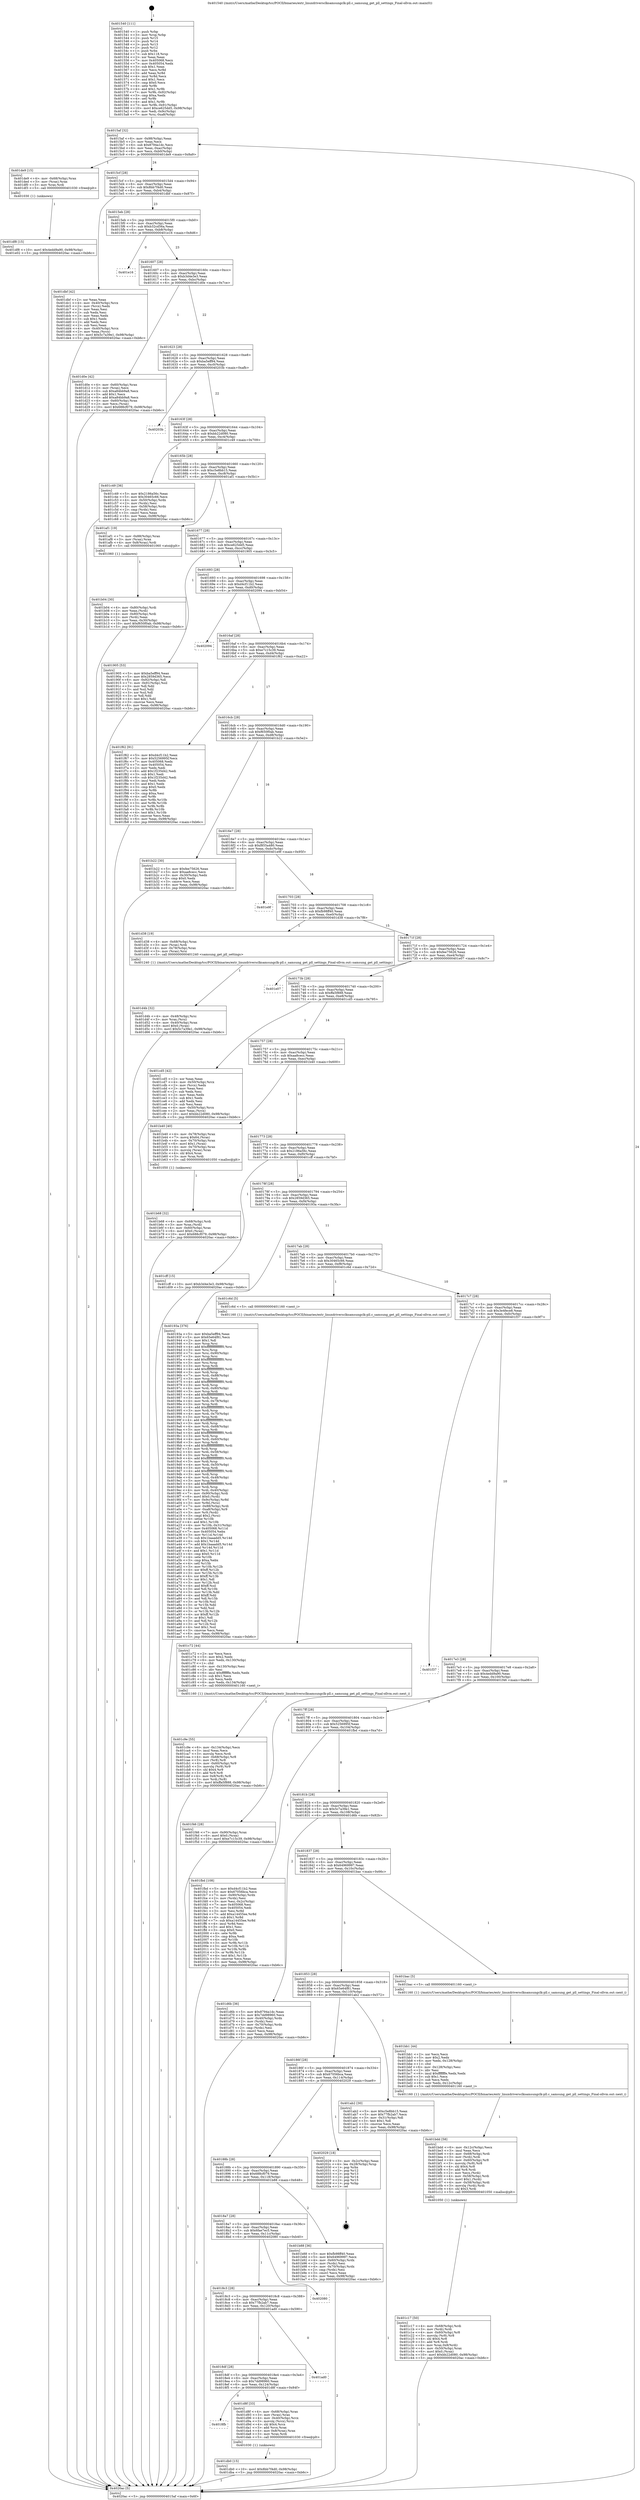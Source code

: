 digraph "0x401540" {
  label = "0x401540 (/mnt/c/Users/mathe/Desktop/tcc/POCII/binaries/extr_linuxdriversclksamsungclk-pll.c_samsung_get_pll_settings_Final-ollvm.out::main(0))"
  labelloc = "t"
  node[shape=record]

  Entry [label="",width=0.3,height=0.3,shape=circle,fillcolor=black,style=filled]
  "0x4015af" [label="{
     0x4015af [32]\l
     | [instrs]\l
     &nbsp;&nbsp;0x4015af \<+6\>: mov -0x98(%rbp),%eax\l
     &nbsp;&nbsp;0x4015b5 \<+2\>: mov %eax,%ecx\l
     &nbsp;&nbsp;0x4015b7 \<+6\>: sub $0x8794a1dc,%ecx\l
     &nbsp;&nbsp;0x4015bd \<+6\>: mov %eax,-0xac(%rbp)\l
     &nbsp;&nbsp;0x4015c3 \<+6\>: mov %ecx,-0xb0(%rbp)\l
     &nbsp;&nbsp;0x4015c9 \<+6\>: je 0000000000401de9 \<main+0x8a9\>\l
  }"]
  "0x401de9" [label="{
     0x401de9 [15]\l
     | [instrs]\l
     &nbsp;&nbsp;0x401de9 \<+4\>: mov -0x68(%rbp),%rax\l
     &nbsp;&nbsp;0x401ded \<+3\>: mov (%rax),%rax\l
     &nbsp;&nbsp;0x401df0 \<+3\>: mov %rax,%rdi\l
     &nbsp;&nbsp;0x401df3 \<+5\>: call 0000000000401030 \<free@plt\>\l
     | [calls]\l
     &nbsp;&nbsp;0x401030 \{1\} (unknown)\l
  }"]
  "0x4015cf" [label="{
     0x4015cf [28]\l
     | [instrs]\l
     &nbsp;&nbsp;0x4015cf \<+5\>: jmp 00000000004015d4 \<main+0x94\>\l
     &nbsp;&nbsp;0x4015d4 \<+6\>: mov -0xac(%rbp),%eax\l
     &nbsp;&nbsp;0x4015da \<+5\>: sub $0x8bb7f4d0,%eax\l
     &nbsp;&nbsp;0x4015df \<+6\>: mov %eax,-0xb4(%rbp)\l
     &nbsp;&nbsp;0x4015e5 \<+6\>: je 0000000000401dbf \<main+0x87f\>\l
  }"]
  Exit [label="",width=0.3,height=0.3,shape=circle,fillcolor=black,style=filled,peripheries=2]
  "0x401dbf" [label="{
     0x401dbf [42]\l
     | [instrs]\l
     &nbsp;&nbsp;0x401dbf \<+2\>: xor %eax,%eax\l
     &nbsp;&nbsp;0x401dc1 \<+4\>: mov -0x40(%rbp),%rcx\l
     &nbsp;&nbsp;0x401dc5 \<+2\>: mov (%rcx),%edx\l
     &nbsp;&nbsp;0x401dc7 \<+2\>: mov %eax,%esi\l
     &nbsp;&nbsp;0x401dc9 \<+2\>: sub %edx,%esi\l
     &nbsp;&nbsp;0x401dcb \<+2\>: mov %eax,%edx\l
     &nbsp;&nbsp;0x401dcd \<+3\>: sub $0x1,%edx\l
     &nbsp;&nbsp;0x401dd0 \<+2\>: add %edx,%esi\l
     &nbsp;&nbsp;0x401dd2 \<+2\>: sub %esi,%eax\l
     &nbsp;&nbsp;0x401dd4 \<+4\>: mov -0x40(%rbp),%rcx\l
     &nbsp;&nbsp;0x401dd8 \<+2\>: mov %eax,(%rcx)\l
     &nbsp;&nbsp;0x401dda \<+10\>: movl $0x5c7a39e1,-0x98(%rbp)\l
     &nbsp;&nbsp;0x401de4 \<+5\>: jmp 00000000004020ac \<main+0xb6c\>\l
  }"]
  "0x4015eb" [label="{
     0x4015eb [28]\l
     | [instrs]\l
     &nbsp;&nbsp;0x4015eb \<+5\>: jmp 00000000004015f0 \<main+0xb0\>\l
     &nbsp;&nbsp;0x4015f0 \<+6\>: mov -0xac(%rbp),%eax\l
     &nbsp;&nbsp;0x4015f6 \<+5\>: sub $0xb32cd56a,%eax\l
     &nbsp;&nbsp;0x4015fb \<+6\>: mov %eax,-0xb8(%rbp)\l
     &nbsp;&nbsp;0x401601 \<+6\>: je 0000000000401e16 \<main+0x8d6\>\l
  }"]
  "0x401df8" [label="{
     0x401df8 [15]\l
     | [instrs]\l
     &nbsp;&nbsp;0x401df8 \<+10\>: movl $0x4edd9a90,-0x98(%rbp)\l
     &nbsp;&nbsp;0x401e02 \<+5\>: jmp 00000000004020ac \<main+0xb6c\>\l
  }"]
  "0x401e16" [label="{
     0x401e16\l
  }", style=dashed]
  "0x401607" [label="{
     0x401607 [28]\l
     | [instrs]\l
     &nbsp;&nbsp;0x401607 \<+5\>: jmp 000000000040160c \<main+0xcc\>\l
     &nbsp;&nbsp;0x40160c \<+6\>: mov -0xac(%rbp),%eax\l
     &nbsp;&nbsp;0x401612 \<+5\>: sub $0xb3d4e3e3,%eax\l
     &nbsp;&nbsp;0x401617 \<+6\>: mov %eax,-0xbc(%rbp)\l
     &nbsp;&nbsp;0x40161d \<+6\>: je 0000000000401d0e \<main+0x7ce\>\l
  }"]
  "0x401db0" [label="{
     0x401db0 [15]\l
     | [instrs]\l
     &nbsp;&nbsp;0x401db0 \<+10\>: movl $0x8bb7f4d0,-0x98(%rbp)\l
     &nbsp;&nbsp;0x401dba \<+5\>: jmp 00000000004020ac \<main+0xb6c\>\l
  }"]
  "0x401d0e" [label="{
     0x401d0e [42]\l
     | [instrs]\l
     &nbsp;&nbsp;0x401d0e \<+4\>: mov -0x60(%rbp),%rax\l
     &nbsp;&nbsp;0x401d12 \<+2\>: mov (%rax),%ecx\l
     &nbsp;&nbsp;0x401d14 \<+6\>: sub $0xa84bb9a8,%ecx\l
     &nbsp;&nbsp;0x401d1a \<+3\>: add $0x1,%ecx\l
     &nbsp;&nbsp;0x401d1d \<+6\>: add $0xa84bb9a8,%ecx\l
     &nbsp;&nbsp;0x401d23 \<+4\>: mov -0x60(%rbp),%rax\l
     &nbsp;&nbsp;0x401d27 \<+2\>: mov %ecx,(%rax)\l
     &nbsp;&nbsp;0x401d29 \<+10\>: movl $0x688cf079,-0x98(%rbp)\l
     &nbsp;&nbsp;0x401d33 \<+5\>: jmp 00000000004020ac \<main+0xb6c\>\l
  }"]
  "0x401623" [label="{
     0x401623 [28]\l
     | [instrs]\l
     &nbsp;&nbsp;0x401623 \<+5\>: jmp 0000000000401628 \<main+0xe8\>\l
     &nbsp;&nbsp;0x401628 \<+6\>: mov -0xac(%rbp),%eax\l
     &nbsp;&nbsp;0x40162e \<+5\>: sub $0xba5eff94,%eax\l
     &nbsp;&nbsp;0x401633 \<+6\>: mov %eax,-0xc0(%rbp)\l
     &nbsp;&nbsp;0x401639 \<+6\>: je 000000000040203b \<main+0xafb\>\l
  }"]
  "0x4018fb" [label="{
     0x4018fb\l
  }", style=dashed]
  "0x40203b" [label="{
     0x40203b\l
  }", style=dashed]
  "0x40163f" [label="{
     0x40163f [28]\l
     | [instrs]\l
     &nbsp;&nbsp;0x40163f \<+5\>: jmp 0000000000401644 \<main+0x104\>\l
     &nbsp;&nbsp;0x401644 \<+6\>: mov -0xac(%rbp),%eax\l
     &nbsp;&nbsp;0x40164a \<+5\>: sub $0xbb22d080,%eax\l
     &nbsp;&nbsp;0x40164f \<+6\>: mov %eax,-0xc4(%rbp)\l
     &nbsp;&nbsp;0x401655 \<+6\>: je 0000000000401c49 \<main+0x709\>\l
  }"]
  "0x401d8f" [label="{
     0x401d8f [33]\l
     | [instrs]\l
     &nbsp;&nbsp;0x401d8f \<+4\>: mov -0x68(%rbp),%rax\l
     &nbsp;&nbsp;0x401d93 \<+3\>: mov (%rax),%rax\l
     &nbsp;&nbsp;0x401d96 \<+4\>: mov -0x40(%rbp),%rcx\l
     &nbsp;&nbsp;0x401d9a \<+3\>: movslq (%rcx),%rcx\l
     &nbsp;&nbsp;0x401d9d \<+4\>: shl $0x4,%rcx\l
     &nbsp;&nbsp;0x401da1 \<+3\>: add %rcx,%rax\l
     &nbsp;&nbsp;0x401da4 \<+4\>: mov 0x8(%rax),%rax\l
     &nbsp;&nbsp;0x401da8 \<+3\>: mov %rax,%rdi\l
     &nbsp;&nbsp;0x401dab \<+5\>: call 0000000000401030 \<free@plt\>\l
     | [calls]\l
     &nbsp;&nbsp;0x401030 \{1\} (unknown)\l
  }"]
  "0x401c49" [label="{
     0x401c49 [36]\l
     | [instrs]\l
     &nbsp;&nbsp;0x401c49 \<+5\>: mov $0x2186a56c,%eax\l
     &nbsp;&nbsp;0x401c4e \<+5\>: mov $0x30465c66,%ecx\l
     &nbsp;&nbsp;0x401c53 \<+4\>: mov -0x50(%rbp),%rdx\l
     &nbsp;&nbsp;0x401c57 \<+2\>: mov (%rdx),%esi\l
     &nbsp;&nbsp;0x401c59 \<+4\>: mov -0x58(%rbp),%rdx\l
     &nbsp;&nbsp;0x401c5d \<+2\>: cmp (%rdx),%esi\l
     &nbsp;&nbsp;0x401c5f \<+3\>: cmovl %ecx,%eax\l
     &nbsp;&nbsp;0x401c62 \<+6\>: mov %eax,-0x98(%rbp)\l
     &nbsp;&nbsp;0x401c68 \<+5\>: jmp 00000000004020ac \<main+0xb6c\>\l
  }"]
  "0x40165b" [label="{
     0x40165b [28]\l
     | [instrs]\l
     &nbsp;&nbsp;0x40165b \<+5\>: jmp 0000000000401660 \<main+0x120\>\l
     &nbsp;&nbsp;0x401660 \<+6\>: mov -0xac(%rbp),%eax\l
     &nbsp;&nbsp;0x401666 \<+5\>: sub $0xc5e8bb15,%eax\l
     &nbsp;&nbsp;0x40166b \<+6\>: mov %eax,-0xc8(%rbp)\l
     &nbsp;&nbsp;0x401671 \<+6\>: je 0000000000401af1 \<main+0x5b1\>\l
  }"]
  "0x4018df" [label="{
     0x4018df [28]\l
     | [instrs]\l
     &nbsp;&nbsp;0x4018df \<+5\>: jmp 00000000004018e4 \<main+0x3a4\>\l
     &nbsp;&nbsp;0x4018e4 \<+6\>: mov -0xac(%rbp),%eax\l
     &nbsp;&nbsp;0x4018ea \<+5\>: sub $0x7dd98960,%eax\l
     &nbsp;&nbsp;0x4018ef \<+6\>: mov %eax,-0x124(%rbp)\l
     &nbsp;&nbsp;0x4018f5 \<+6\>: je 0000000000401d8f \<main+0x84f\>\l
  }"]
  "0x401af1" [label="{
     0x401af1 [19]\l
     | [instrs]\l
     &nbsp;&nbsp;0x401af1 \<+7\>: mov -0x88(%rbp),%rax\l
     &nbsp;&nbsp;0x401af8 \<+3\>: mov (%rax),%rax\l
     &nbsp;&nbsp;0x401afb \<+4\>: mov 0x8(%rax),%rdi\l
     &nbsp;&nbsp;0x401aff \<+5\>: call 0000000000401060 \<atoi@plt\>\l
     | [calls]\l
     &nbsp;&nbsp;0x401060 \{1\} (unknown)\l
  }"]
  "0x401677" [label="{
     0x401677 [28]\l
     | [instrs]\l
     &nbsp;&nbsp;0x401677 \<+5\>: jmp 000000000040167c \<main+0x13c\>\l
     &nbsp;&nbsp;0x40167c \<+6\>: mov -0xac(%rbp),%eax\l
     &nbsp;&nbsp;0x401682 \<+5\>: sub $0xce625dd5,%eax\l
     &nbsp;&nbsp;0x401687 \<+6\>: mov %eax,-0xcc(%rbp)\l
     &nbsp;&nbsp;0x40168d \<+6\>: je 0000000000401905 \<main+0x3c5\>\l
  }"]
  "0x401ad0" [label="{
     0x401ad0\l
  }", style=dashed]
  "0x401905" [label="{
     0x401905 [53]\l
     | [instrs]\l
     &nbsp;&nbsp;0x401905 \<+5\>: mov $0xba5eff94,%eax\l
     &nbsp;&nbsp;0x40190a \<+5\>: mov $0x2859d365,%ecx\l
     &nbsp;&nbsp;0x40190f \<+6\>: mov -0x92(%rbp),%dl\l
     &nbsp;&nbsp;0x401915 \<+7\>: mov -0x91(%rbp),%sil\l
     &nbsp;&nbsp;0x40191c \<+3\>: mov %dl,%dil\l
     &nbsp;&nbsp;0x40191f \<+3\>: and %sil,%dil\l
     &nbsp;&nbsp;0x401922 \<+3\>: xor %sil,%dl\l
     &nbsp;&nbsp;0x401925 \<+3\>: or %dl,%dil\l
     &nbsp;&nbsp;0x401928 \<+4\>: test $0x1,%dil\l
     &nbsp;&nbsp;0x40192c \<+3\>: cmovne %ecx,%eax\l
     &nbsp;&nbsp;0x40192f \<+6\>: mov %eax,-0x98(%rbp)\l
     &nbsp;&nbsp;0x401935 \<+5\>: jmp 00000000004020ac \<main+0xb6c\>\l
  }"]
  "0x401693" [label="{
     0x401693 [28]\l
     | [instrs]\l
     &nbsp;&nbsp;0x401693 \<+5\>: jmp 0000000000401698 \<main+0x158\>\l
     &nbsp;&nbsp;0x401698 \<+6\>: mov -0xac(%rbp),%eax\l
     &nbsp;&nbsp;0x40169e \<+5\>: sub $0xd4cf11b2,%eax\l
     &nbsp;&nbsp;0x4016a3 \<+6\>: mov %eax,-0xd0(%rbp)\l
     &nbsp;&nbsp;0x4016a9 \<+6\>: je 0000000000402094 \<main+0xb54\>\l
  }"]
  "0x4020ac" [label="{
     0x4020ac [5]\l
     | [instrs]\l
     &nbsp;&nbsp;0x4020ac \<+5\>: jmp 00000000004015af \<main+0x6f\>\l
  }"]
  "0x401540" [label="{
     0x401540 [111]\l
     | [instrs]\l
     &nbsp;&nbsp;0x401540 \<+1\>: push %rbp\l
     &nbsp;&nbsp;0x401541 \<+3\>: mov %rsp,%rbp\l
     &nbsp;&nbsp;0x401544 \<+2\>: push %r15\l
     &nbsp;&nbsp;0x401546 \<+2\>: push %r14\l
     &nbsp;&nbsp;0x401548 \<+2\>: push %r13\l
     &nbsp;&nbsp;0x40154a \<+2\>: push %r12\l
     &nbsp;&nbsp;0x40154c \<+1\>: push %rbx\l
     &nbsp;&nbsp;0x40154d \<+7\>: sub $0x118,%rsp\l
     &nbsp;&nbsp;0x401554 \<+2\>: xor %eax,%eax\l
     &nbsp;&nbsp;0x401556 \<+7\>: mov 0x405068,%ecx\l
     &nbsp;&nbsp;0x40155d \<+7\>: mov 0x405054,%edx\l
     &nbsp;&nbsp;0x401564 \<+3\>: sub $0x1,%eax\l
     &nbsp;&nbsp;0x401567 \<+3\>: mov %ecx,%r8d\l
     &nbsp;&nbsp;0x40156a \<+3\>: add %eax,%r8d\l
     &nbsp;&nbsp;0x40156d \<+4\>: imul %r8d,%ecx\l
     &nbsp;&nbsp;0x401571 \<+3\>: and $0x1,%ecx\l
     &nbsp;&nbsp;0x401574 \<+3\>: cmp $0x0,%ecx\l
     &nbsp;&nbsp;0x401577 \<+4\>: sete %r9b\l
     &nbsp;&nbsp;0x40157b \<+4\>: and $0x1,%r9b\l
     &nbsp;&nbsp;0x40157f \<+7\>: mov %r9b,-0x92(%rbp)\l
     &nbsp;&nbsp;0x401586 \<+3\>: cmp $0xa,%edx\l
     &nbsp;&nbsp;0x401589 \<+4\>: setl %r9b\l
     &nbsp;&nbsp;0x40158d \<+4\>: and $0x1,%r9b\l
     &nbsp;&nbsp;0x401591 \<+7\>: mov %r9b,-0x91(%rbp)\l
     &nbsp;&nbsp;0x401598 \<+10\>: movl $0xce625dd5,-0x98(%rbp)\l
     &nbsp;&nbsp;0x4015a2 \<+6\>: mov %edi,-0x9c(%rbp)\l
     &nbsp;&nbsp;0x4015a8 \<+7\>: mov %rsi,-0xa8(%rbp)\l
  }"]
  "0x4018c3" [label="{
     0x4018c3 [28]\l
     | [instrs]\l
     &nbsp;&nbsp;0x4018c3 \<+5\>: jmp 00000000004018c8 \<main+0x388\>\l
     &nbsp;&nbsp;0x4018c8 \<+6\>: mov -0xac(%rbp),%eax\l
     &nbsp;&nbsp;0x4018ce \<+5\>: sub $0x77fb2ab7,%eax\l
     &nbsp;&nbsp;0x4018d3 \<+6\>: mov %eax,-0x120(%rbp)\l
     &nbsp;&nbsp;0x4018d9 \<+6\>: je 0000000000401ad0 \<main+0x590\>\l
  }"]
  "0x402094" [label="{
     0x402094\l
  }", style=dashed]
  "0x4016af" [label="{
     0x4016af [28]\l
     | [instrs]\l
     &nbsp;&nbsp;0x4016af \<+5\>: jmp 00000000004016b4 \<main+0x174\>\l
     &nbsp;&nbsp;0x4016b4 \<+6\>: mov -0xac(%rbp),%eax\l
     &nbsp;&nbsp;0x4016ba \<+5\>: sub $0xe7c15c39,%eax\l
     &nbsp;&nbsp;0x4016bf \<+6\>: mov %eax,-0xd4(%rbp)\l
     &nbsp;&nbsp;0x4016c5 \<+6\>: je 0000000000401f62 \<main+0xa22\>\l
  }"]
  "0x402080" [label="{
     0x402080\l
  }", style=dashed]
  "0x401f62" [label="{
     0x401f62 [91]\l
     | [instrs]\l
     &nbsp;&nbsp;0x401f62 \<+5\>: mov $0xd4cf11b2,%eax\l
     &nbsp;&nbsp;0x401f67 \<+5\>: mov $0x5256995f,%ecx\l
     &nbsp;&nbsp;0x401f6c \<+7\>: mov 0x405068,%edx\l
     &nbsp;&nbsp;0x401f73 \<+7\>: mov 0x405054,%esi\l
     &nbsp;&nbsp;0x401f7a \<+2\>: mov %edx,%edi\l
     &nbsp;&nbsp;0x401f7c \<+6\>: add $0x1f235d42,%edi\l
     &nbsp;&nbsp;0x401f82 \<+3\>: sub $0x1,%edi\l
     &nbsp;&nbsp;0x401f85 \<+6\>: sub $0x1f235d42,%edi\l
     &nbsp;&nbsp;0x401f8b \<+3\>: imul %edi,%edx\l
     &nbsp;&nbsp;0x401f8e \<+3\>: and $0x1,%edx\l
     &nbsp;&nbsp;0x401f91 \<+3\>: cmp $0x0,%edx\l
     &nbsp;&nbsp;0x401f94 \<+4\>: sete %r8b\l
     &nbsp;&nbsp;0x401f98 \<+3\>: cmp $0xa,%esi\l
     &nbsp;&nbsp;0x401f9b \<+4\>: setl %r9b\l
     &nbsp;&nbsp;0x401f9f \<+3\>: mov %r8b,%r10b\l
     &nbsp;&nbsp;0x401fa2 \<+3\>: and %r9b,%r10b\l
     &nbsp;&nbsp;0x401fa5 \<+3\>: xor %r9b,%r8b\l
     &nbsp;&nbsp;0x401fa8 \<+3\>: or %r8b,%r10b\l
     &nbsp;&nbsp;0x401fab \<+4\>: test $0x1,%r10b\l
     &nbsp;&nbsp;0x401faf \<+3\>: cmovne %ecx,%eax\l
     &nbsp;&nbsp;0x401fb2 \<+6\>: mov %eax,-0x98(%rbp)\l
     &nbsp;&nbsp;0x401fb8 \<+5\>: jmp 00000000004020ac \<main+0xb6c\>\l
  }"]
  "0x4016cb" [label="{
     0x4016cb [28]\l
     | [instrs]\l
     &nbsp;&nbsp;0x4016cb \<+5\>: jmp 00000000004016d0 \<main+0x190\>\l
     &nbsp;&nbsp;0x4016d0 \<+6\>: mov -0xac(%rbp),%eax\l
     &nbsp;&nbsp;0x4016d6 \<+5\>: sub $0xf650f0ab,%eax\l
     &nbsp;&nbsp;0x4016db \<+6\>: mov %eax,-0xd8(%rbp)\l
     &nbsp;&nbsp;0x4016e1 \<+6\>: je 0000000000401b22 \<main+0x5e2\>\l
  }"]
  "0x401d4b" [label="{
     0x401d4b [32]\l
     | [instrs]\l
     &nbsp;&nbsp;0x401d4b \<+4\>: mov -0x48(%rbp),%rsi\l
     &nbsp;&nbsp;0x401d4f \<+3\>: mov %rax,(%rsi)\l
     &nbsp;&nbsp;0x401d52 \<+4\>: mov -0x40(%rbp),%rax\l
     &nbsp;&nbsp;0x401d56 \<+6\>: movl $0x0,(%rax)\l
     &nbsp;&nbsp;0x401d5c \<+10\>: movl $0x5c7a39e1,-0x98(%rbp)\l
     &nbsp;&nbsp;0x401d66 \<+5\>: jmp 00000000004020ac \<main+0xb6c\>\l
  }"]
  "0x401b22" [label="{
     0x401b22 [30]\l
     | [instrs]\l
     &nbsp;&nbsp;0x401b22 \<+5\>: mov $0xfee75626,%eax\l
     &nbsp;&nbsp;0x401b27 \<+5\>: mov $0xaa8cecc,%ecx\l
     &nbsp;&nbsp;0x401b2c \<+3\>: mov -0x30(%rbp),%edx\l
     &nbsp;&nbsp;0x401b2f \<+3\>: cmp $0x0,%edx\l
     &nbsp;&nbsp;0x401b32 \<+3\>: cmove %ecx,%eax\l
     &nbsp;&nbsp;0x401b35 \<+6\>: mov %eax,-0x98(%rbp)\l
     &nbsp;&nbsp;0x401b3b \<+5\>: jmp 00000000004020ac \<main+0xb6c\>\l
  }"]
  "0x4016e7" [label="{
     0x4016e7 [28]\l
     | [instrs]\l
     &nbsp;&nbsp;0x4016e7 \<+5\>: jmp 00000000004016ec \<main+0x1ac\>\l
     &nbsp;&nbsp;0x4016ec \<+6\>: mov -0xac(%rbp),%eax\l
     &nbsp;&nbsp;0x4016f2 \<+5\>: sub $0xf855a480,%eax\l
     &nbsp;&nbsp;0x4016f7 \<+6\>: mov %eax,-0xdc(%rbp)\l
     &nbsp;&nbsp;0x4016fd \<+6\>: je 0000000000401e9f \<main+0x95f\>\l
  }"]
  "0x401c9e" [label="{
     0x401c9e [55]\l
     | [instrs]\l
     &nbsp;&nbsp;0x401c9e \<+6\>: mov -0x134(%rbp),%ecx\l
     &nbsp;&nbsp;0x401ca4 \<+3\>: imul %eax,%ecx\l
     &nbsp;&nbsp;0x401ca7 \<+3\>: movslq %ecx,%rdi\l
     &nbsp;&nbsp;0x401caa \<+4\>: mov -0x68(%rbp),%r8\l
     &nbsp;&nbsp;0x401cae \<+3\>: mov (%r8),%r8\l
     &nbsp;&nbsp;0x401cb1 \<+4\>: mov -0x60(%rbp),%r9\l
     &nbsp;&nbsp;0x401cb5 \<+3\>: movslq (%r9),%r9\l
     &nbsp;&nbsp;0x401cb8 \<+4\>: shl $0x4,%r9\l
     &nbsp;&nbsp;0x401cbc \<+3\>: add %r9,%r8\l
     &nbsp;&nbsp;0x401cbf \<+4\>: mov 0x8(%r8),%r8\l
     &nbsp;&nbsp;0x401cc3 \<+3\>: mov %rdi,(%r8)\l
     &nbsp;&nbsp;0x401cc6 \<+10\>: movl $0xffa5f888,-0x98(%rbp)\l
     &nbsp;&nbsp;0x401cd0 \<+5\>: jmp 00000000004020ac \<main+0xb6c\>\l
  }"]
  "0x401e9f" [label="{
     0x401e9f\l
  }", style=dashed]
  "0x401703" [label="{
     0x401703 [28]\l
     | [instrs]\l
     &nbsp;&nbsp;0x401703 \<+5\>: jmp 0000000000401708 \<main+0x1c8\>\l
     &nbsp;&nbsp;0x401708 \<+6\>: mov -0xac(%rbp),%eax\l
     &nbsp;&nbsp;0x40170e \<+5\>: sub $0xfb98ff40,%eax\l
     &nbsp;&nbsp;0x401713 \<+6\>: mov %eax,-0xe0(%rbp)\l
     &nbsp;&nbsp;0x401719 \<+6\>: je 0000000000401d38 \<main+0x7f8\>\l
  }"]
  "0x401c72" [label="{
     0x401c72 [44]\l
     | [instrs]\l
     &nbsp;&nbsp;0x401c72 \<+2\>: xor %ecx,%ecx\l
     &nbsp;&nbsp;0x401c74 \<+5\>: mov $0x2,%edx\l
     &nbsp;&nbsp;0x401c79 \<+6\>: mov %edx,-0x130(%rbp)\l
     &nbsp;&nbsp;0x401c7f \<+1\>: cltd\l
     &nbsp;&nbsp;0x401c80 \<+6\>: mov -0x130(%rbp),%esi\l
     &nbsp;&nbsp;0x401c86 \<+2\>: idiv %esi\l
     &nbsp;&nbsp;0x401c88 \<+6\>: imul $0xfffffffe,%edx,%edx\l
     &nbsp;&nbsp;0x401c8e \<+3\>: sub $0x1,%ecx\l
     &nbsp;&nbsp;0x401c91 \<+2\>: sub %ecx,%edx\l
     &nbsp;&nbsp;0x401c93 \<+6\>: mov %edx,-0x134(%rbp)\l
     &nbsp;&nbsp;0x401c99 \<+5\>: call 0000000000401160 \<next_i\>\l
     | [calls]\l
     &nbsp;&nbsp;0x401160 \{1\} (/mnt/c/Users/mathe/Desktop/tcc/POCII/binaries/extr_linuxdriversclksamsungclk-pll.c_samsung_get_pll_settings_Final-ollvm.out::next_i)\l
  }"]
  "0x401d38" [label="{
     0x401d38 [19]\l
     | [instrs]\l
     &nbsp;&nbsp;0x401d38 \<+4\>: mov -0x68(%rbp),%rax\l
     &nbsp;&nbsp;0x401d3c \<+3\>: mov (%rax),%rdi\l
     &nbsp;&nbsp;0x401d3f \<+4\>: mov -0x78(%rbp),%rax\l
     &nbsp;&nbsp;0x401d43 \<+3\>: mov (%rax),%rsi\l
     &nbsp;&nbsp;0x401d46 \<+5\>: call 0000000000401240 \<samsung_get_pll_settings\>\l
     | [calls]\l
     &nbsp;&nbsp;0x401240 \{1\} (/mnt/c/Users/mathe/Desktop/tcc/POCII/binaries/extr_linuxdriversclksamsungclk-pll.c_samsung_get_pll_settings_Final-ollvm.out::samsung_get_pll_settings)\l
  }"]
  "0x40171f" [label="{
     0x40171f [28]\l
     | [instrs]\l
     &nbsp;&nbsp;0x40171f \<+5\>: jmp 0000000000401724 \<main+0x1e4\>\l
     &nbsp;&nbsp;0x401724 \<+6\>: mov -0xac(%rbp),%eax\l
     &nbsp;&nbsp;0x40172a \<+5\>: sub $0xfee75626,%eax\l
     &nbsp;&nbsp;0x40172f \<+6\>: mov %eax,-0xe4(%rbp)\l
     &nbsp;&nbsp;0x401735 \<+6\>: je 0000000000401e07 \<main+0x8c7\>\l
  }"]
  "0x401c17" [label="{
     0x401c17 [50]\l
     | [instrs]\l
     &nbsp;&nbsp;0x401c17 \<+4\>: mov -0x68(%rbp),%rdi\l
     &nbsp;&nbsp;0x401c1b \<+3\>: mov (%rdi),%rdi\l
     &nbsp;&nbsp;0x401c1e \<+4\>: mov -0x60(%rbp),%r8\l
     &nbsp;&nbsp;0x401c22 \<+3\>: movslq (%r8),%r8\l
     &nbsp;&nbsp;0x401c25 \<+4\>: shl $0x4,%r8\l
     &nbsp;&nbsp;0x401c29 \<+3\>: add %r8,%rdi\l
     &nbsp;&nbsp;0x401c2c \<+4\>: mov %rax,0x8(%rdi)\l
     &nbsp;&nbsp;0x401c30 \<+4\>: mov -0x50(%rbp),%rax\l
     &nbsp;&nbsp;0x401c34 \<+6\>: movl $0x0,(%rax)\l
     &nbsp;&nbsp;0x401c3a \<+10\>: movl $0xbb22d080,-0x98(%rbp)\l
     &nbsp;&nbsp;0x401c44 \<+5\>: jmp 00000000004020ac \<main+0xb6c\>\l
  }"]
  "0x401e07" [label="{
     0x401e07\l
  }", style=dashed]
  "0x40173b" [label="{
     0x40173b [28]\l
     | [instrs]\l
     &nbsp;&nbsp;0x40173b \<+5\>: jmp 0000000000401740 \<main+0x200\>\l
     &nbsp;&nbsp;0x401740 \<+6\>: mov -0xac(%rbp),%eax\l
     &nbsp;&nbsp;0x401746 \<+5\>: sub $0xffa5f888,%eax\l
     &nbsp;&nbsp;0x40174b \<+6\>: mov %eax,-0xe8(%rbp)\l
     &nbsp;&nbsp;0x401751 \<+6\>: je 0000000000401cd5 \<main+0x795\>\l
  }"]
  "0x401bdd" [label="{
     0x401bdd [58]\l
     | [instrs]\l
     &nbsp;&nbsp;0x401bdd \<+6\>: mov -0x12c(%rbp),%ecx\l
     &nbsp;&nbsp;0x401be3 \<+3\>: imul %eax,%ecx\l
     &nbsp;&nbsp;0x401be6 \<+4\>: mov -0x68(%rbp),%rdi\l
     &nbsp;&nbsp;0x401bea \<+3\>: mov (%rdi),%rdi\l
     &nbsp;&nbsp;0x401bed \<+4\>: mov -0x60(%rbp),%r8\l
     &nbsp;&nbsp;0x401bf1 \<+3\>: movslq (%r8),%r8\l
     &nbsp;&nbsp;0x401bf4 \<+4\>: shl $0x4,%r8\l
     &nbsp;&nbsp;0x401bf8 \<+3\>: add %r8,%rdi\l
     &nbsp;&nbsp;0x401bfb \<+2\>: mov %ecx,(%rdi)\l
     &nbsp;&nbsp;0x401bfd \<+4\>: mov -0x58(%rbp),%rdi\l
     &nbsp;&nbsp;0x401c01 \<+6\>: movl $0x1,(%rdi)\l
     &nbsp;&nbsp;0x401c07 \<+4\>: mov -0x58(%rbp),%rdi\l
     &nbsp;&nbsp;0x401c0b \<+3\>: movslq (%rdi),%rdi\l
     &nbsp;&nbsp;0x401c0e \<+4\>: shl $0x3,%rdi\l
     &nbsp;&nbsp;0x401c12 \<+5\>: call 0000000000401050 \<malloc@plt\>\l
     | [calls]\l
     &nbsp;&nbsp;0x401050 \{1\} (unknown)\l
  }"]
  "0x401cd5" [label="{
     0x401cd5 [42]\l
     | [instrs]\l
     &nbsp;&nbsp;0x401cd5 \<+2\>: xor %eax,%eax\l
     &nbsp;&nbsp;0x401cd7 \<+4\>: mov -0x50(%rbp),%rcx\l
     &nbsp;&nbsp;0x401cdb \<+2\>: mov (%rcx),%edx\l
     &nbsp;&nbsp;0x401cdd \<+2\>: mov %eax,%esi\l
     &nbsp;&nbsp;0x401cdf \<+2\>: sub %edx,%esi\l
     &nbsp;&nbsp;0x401ce1 \<+2\>: mov %eax,%edx\l
     &nbsp;&nbsp;0x401ce3 \<+3\>: sub $0x1,%edx\l
     &nbsp;&nbsp;0x401ce6 \<+2\>: add %edx,%esi\l
     &nbsp;&nbsp;0x401ce8 \<+2\>: sub %esi,%eax\l
     &nbsp;&nbsp;0x401cea \<+4\>: mov -0x50(%rbp),%rcx\l
     &nbsp;&nbsp;0x401cee \<+2\>: mov %eax,(%rcx)\l
     &nbsp;&nbsp;0x401cf0 \<+10\>: movl $0xbb22d080,-0x98(%rbp)\l
     &nbsp;&nbsp;0x401cfa \<+5\>: jmp 00000000004020ac \<main+0xb6c\>\l
  }"]
  "0x401757" [label="{
     0x401757 [28]\l
     | [instrs]\l
     &nbsp;&nbsp;0x401757 \<+5\>: jmp 000000000040175c \<main+0x21c\>\l
     &nbsp;&nbsp;0x40175c \<+6\>: mov -0xac(%rbp),%eax\l
     &nbsp;&nbsp;0x401762 \<+5\>: sub $0xaa8cecc,%eax\l
     &nbsp;&nbsp;0x401767 \<+6\>: mov %eax,-0xec(%rbp)\l
     &nbsp;&nbsp;0x40176d \<+6\>: je 0000000000401b40 \<main+0x600\>\l
  }"]
  "0x401bb1" [label="{
     0x401bb1 [44]\l
     | [instrs]\l
     &nbsp;&nbsp;0x401bb1 \<+2\>: xor %ecx,%ecx\l
     &nbsp;&nbsp;0x401bb3 \<+5\>: mov $0x2,%edx\l
     &nbsp;&nbsp;0x401bb8 \<+6\>: mov %edx,-0x128(%rbp)\l
     &nbsp;&nbsp;0x401bbe \<+1\>: cltd\l
     &nbsp;&nbsp;0x401bbf \<+6\>: mov -0x128(%rbp),%esi\l
     &nbsp;&nbsp;0x401bc5 \<+2\>: idiv %esi\l
     &nbsp;&nbsp;0x401bc7 \<+6\>: imul $0xfffffffe,%edx,%edx\l
     &nbsp;&nbsp;0x401bcd \<+3\>: sub $0x1,%ecx\l
     &nbsp;&nbsp;0x401bd0 \<+2\>: sub %ecx,%edx\l
     &nbsp;&nbsp;0x401bd2 \<+6\>: mov %edx,-0x12c(%rbp)\l
     &nbsp;&nbsp;0x401bd8 \<+5\>: call 0000000000401160 \<next_i\>\l
     | [calls]\l
     &nbsp;&nbsp;0x401160 \{1\} (/mnt/c/Users/mathe/Desktop/tcc/POCII/binaries/extr_linuxdriversclksamsungclk-pll.c_samsung_get_pll_settings_Final-ollvm.out::next_i)\l
  }"]
  "0x401b40" [label="{
     0x401b40 [40]\l
     | [instrs]\l
     &nbsp;&nbsp;0x401b40 \<+4\>: mov -0x78(%rbp),%rax\l
     &nbsp;&nbsp;0x401b44 \<+7\>: movq $0x64,(%rax)\l
     &nbsp;&nbsp;0x401b4b \<+4\>: mov -0x70(%rbp),%rax\l
     &nbsp;&nbsp;0x401b4f \<+6\>: movl $0x1,(%rax)\l
     &nbsp;&nbsp;0x401b55 \<+4\>: mov -0x70(%rbp),%rax\l
     &nbsp;&nbsp;0x401b59 \<+3\>: movslq (%rax),%rax\l
     &nbsp;&nbsp;0x401b5c \<+4\>: shl $0x4,%rax\l
     &nbsp;&nbsp;0x401b60 \<+3\>: mov %rax,%rdi\l
     &nbsp;&nbsp;0x401b63 \<+5\>: call 0000000000401050 \<malloc@plt\>\l
     | [calls]\l
     &nbsp;&nbsp;0x401050 \{1\} (unknown)\l
  }"]
  "0x401773" [label="{
     0x401773 [28]\l
     | [instrs]\l
     &nbsp;&nbsp;0x401773 \<+5\>: jmp 0000000000401778 \<main+0x238\>\l
     &nbsp;&nbsp;0x401778 \<+6\>: mov -0xac(%rbp),%eax\l
     &nbsp;&nbsp;0x40177e \<+5\>: sub $0x2186a56c,%eax\l
     &nbsp;&nbsp;0x401783 \<+6\>: mov %eax,-0xf0(%rbp)\l
     &nbsp;&nbsp;0x401789 \<+6\>: je 0000000000401cff \<main+0x7bf\>\l
  }"]
  "0x4018a7" [label="{
     0x4018a7 [28]\l
     | [instrs]\l
     &nbsp;&nbsp;0x4018a7 \<+5\>: jmp 00000000004018ac \<main+0x36c\>\l
     &nbsp;&nbsp;0x4018ac \<+6\>: mov -0xac(%rbp),%eax\l
     &nbsp;&nbsp;0x4018b2 \<+5\>: sub $0x6fae7ec5,%eax\l
     &nbsp;&nbsp;0x4018b7 \<+6\>: mov %eax,-0x11c(%rbp)\l
     &nbsp;&nbsp;0x4018bd \<+6\>: je 0000000000402080 \<main+0xb40\>\l
  }"]
  "0x401cff" [label="{
     0x401cff [15]\l
     | [instrs]\l
     &nbsp;&nbsp;0x401cff \<+10\>: movl $0xb3d4e3e3,-0x98(%rbp)\l
     &nbsp;&nbsp;0x401d09 \<+5\>: jmp 00000000004020ac \<main+0xb6c\>\l
  }"]
  "0x40178f" [label="{
     0x40178f [28]\l
     | [instrs]\l
     &nbsp;&nbsp;0x40178f \<+5\>: jmp 0000000000401794 \<main+0x254\>\l
     &nbsp;&nbsp;0x401794 \<+6\>: mov -0xac(%rbp),%eax\l
     &nbsp;&nbsp;0x40179a \<+5\>: sub $0x2859d365,%eax\l
     &nbsp;&nbsp;0x40179f \<+6\>: mov %eax,-0xf4(%rbp)\l
     &nbsp;&nbsp;0x4017a5 \<+6\>: je 000000000040193a \<main+0x3fa\>\l
  }"]
  "0x401b88" [label="{
     0x401b88 [36]\l
     | [instrs]\l
     &nbsp;&nbsp;0x401b88 \<+5\>: mov $0xfb98ff40,%eax\l
     &nbsp;&nbsp;0x401b8d \<+5\>: mov $0x64969997,%ecx\l
     &nbsp;&nbsp;0x401b92 \<+4\>: mov -0x60(%rbp),%rdx\l
     &nbsp;&nbsp;0x401b96 \<+2\>: mov (%rdx),%esi\l
     &nbsp;&nbsp;0x401b98 \<+4\>: mov -0x70(%rbp),%rdx\l
     &nbsp;&nbsp;0x401b9c \<+2\>: cmp (%rdx),%esi\l
     &nbsp;&nbsp;0x401b9e \<+3\>: cmovl %ecx,%eax\l
     &nbsp;&nbsp;0x401ba1 \<+6\>: mov %eax,-0x98(%rbp)\l
     &nbsp;&nbsp;0x401ba7 \<+5\>: jmp 00000000004020ac \<main+0xb6c\>\l
  }"]
  "0x40193a" [label="{
     0x40193a [376]\l
     | [instrs]\l
     &nbsp;&nbsp;0x40193a \<+5\>: mov $0xba5eff94,%eax\l
     &nbsp;&nbsp;0x40193f \<+5\>: mov $0x65e64f81,%ecx\l
     &nbsp;&nbsp;0x401944 \<+2\>: mov $0x1,%dl\l
     &nbsp;&nbsp;0x401946 \<+3\>: mov %rsp,%rsi\l
     &nbsp;&nbsp;0x401949 \<+4\>: add $0xfffffffffffffff0,%rsi\l
     &nbsp;&nbsp;0x40194d \<+3\>: mov %rsi,%rsp\l
     &nbsp;&nbsp;0x401950 \<+7\>: mov %rsi,-0x90(%rbp)\l
     &nbsp;&nbsp;0x401957 \<+3\>: mov %rsp,%rsi\l
     &nbsp;&nbsp;0x40195a \<+4\>: add $0xfffffffffffffff0,%rsi\l
     &nbsp;&nbsp;0x40195e \<+3\>: mov %rsi,%rsp\l
     &nbsp;&nbsp;0x401961 \<+3\>: mov %rsp,%rdi\l
     &nbsp;&nbsp;0x401964 \<+4\>: add $0xfffffffffffffff0,%rdi\l
     &nbsp;&nbsp;0x401968 \<+3\>: mov %rdi,%rsp\l
     &nbsp;&nbsp;0x40196b \<+7\>: mov %rdi,-0x88(%rbp)\l
     &nbsp;&nbsp;0x401972 \<+3\>: mov %rsp,%rdi\l
     &nbsp;&nbsp;0x401975 \<+4\>: add $0xfffffffffffffff0,%rdi\l
     &nbsp;&nbsp;0x401979 \<+3\>: mov %rdi,%rsp\l
     &nbsp;&nbsp;0x40197c \<+4\>: mov %rdi,-0x80(%rbp)\l
     &nbsp;&nbsp;0x401980 \<+3\>: mov %rsp,%rdi\l
     &nbsp;&nbsp;0x401983 \<+4\>: add $0xfffffffffffffff0,%rdi\l
     &nbsp;&nbsp;0x401987 \<+3\>: mov %rdi,%rsp\l
     &nbsp;&nbsp;0x40198a \<+4\>: mov %rdi,-0x78(%rbp)\l
     &nbsp;&nbsp;0x40198e \<+3\>: mov %rsp,%rdi\l
     &nbsp;&nbsp;0x401991 \<+4\>: add $0xfffffffffffffff0,%rdi\l
     &nbsp;&nbsp;0x401995 \<+3\>: mov %rdi,%rsp\l
     &nbsp;&nbsp;0x401998 \<+4\>: mov %rdi,-0x70(%rbp)\l
     &nbsp;&nbsp;0x40199c \<+3\>: mov %rsp,%rdi\l
     &nbsp;&nbsp;0x40199f \<+4\>: add $0xfffffffffffffff0,%rdi\l
     &nbsp;&nbsp;0x4019a3 \<+3\>: mov %rdi,%rsp\l
     &nbsp;&nbsp;0x4019a6 \<+4\>: mov %rdi,-0x68(%rbp)\l
     &nbsp;&nbsp;0x4019aa \<+3\>: mov %rsp,%rdi\l
     &nbsp;&nbsp;0x4019ad \<+4\>: add $0xfffffffffffffff0,%rdi\l
     &nbsp;&nbsp;0x4019b1 \<+3\>: mov %rdi,%rsp\l
     &nbsp;&nbsp;0x4019b4 \<+4\>: mov %rdi,-0x60(%rbp)\l
     &nbsp;&nbsp;0x4019b8 \<+3\>: mov %rsp,%rdi\l
     &nbsp;&nbsp;0x4019bb \<+4\>: add $0xfffffffffffffff0,%rdi\l
     &nbsp;&nbsp;0x4019bf \<+3\>: mov %rdi,%rsp\l
     &nbsp;&nbsp;0x4019c2 \<+4\>: mov %rdi,-0x58(%rbp)\l
     &nbsp;&nbsp;0x4019c6 \<+3\>: mov %rsp,%rdi\l
     &nbsp;&nbsp;0x4019c9 \<+4\>: add $0xfffffffffffffff0,%rdi\l
     &nbsp;&nbsp;0x4019cd \<+3\>: mov %rdi,%rsp\l
     &nbsp;&nbsp;0x4019d0 \<+4\>: mov %rdi,-0x50(%rbp)\l
     &nbsp;&nbsp;0x4019d4 \<+3\>: mov %rsp,%rdi\l
     &nbsp;&nbsp;0x4019d7 \<+4\>: add $0xfffffffffffffff0,%rdi\l
     &nbsp;&nbsp;0x4019db \<+3\>: mov %rdi,%rsp\l
     &nbsp;&nbsp;0x4019de \<+4\>: mov %rdi,-0x48(%rbp)\l
     &nbsp;&nbsp;0x4019e2 \<+3\>: mov %rsp,%rdi\l
     &nbsp;&nbsp;0x4019e5 \<+4\>: add $0xfffffffffffffff0,%rdi\l
     &nbsp;&nbsp;0x4019e9 \<+3\>: mov %rdi,%rsp\l
     &nbsp;&nbsp;0x4019ec \<+4\>: mov %rdi,-0x40(%rbp)\l
     &nbsp;&nbsp;0x4019f0 \<+7\>: mov -0x90(%rbp),%rdi\l
     &nbsp;&nbsp;0x4019f7 \<+6\>: movl $0x0,(%rdi)\l
     &nbsp;&nbsp;0x4019fd \<+7\>: mov -0x9c(%rbp),%r8d\l
     &nbsp;&nbsp;0x401a04 \<+3\>: mov %r8d,(%rsi)\l
     &nbsp;&nbsp;0x401a07 \<+7\>: mov -0x88(%rbp),%rdi\l
     &nbsp;&nbsp;0x401a0e \<+7\>: mov -0xa8(%rbp),%r9\l
     &nbsp;&nbsp;0x401a15 \<+3\>: mov %r9,(%rdi)\l
     &nbsp;&nbsp;0x401a18 \<+3\>: cmpl $0x2,(%rsi)\l
     &nbsp;&nbsp;0x401a1b \<+4\>: setne %r10b\l
     &nbsp;&nbsp;0x401a1f \<+4\>: and $0x1,%r10b\l
     &nbsp;&nbsp;0x401a23 \<+4\>: mov %r10b,-0x31(%rbp)\l
     &nbsp;&nbsp;0x401a27 \<+8\>: mov 0x405068,%r11d\l
     &nbsp;&nbsp;0x401a2f \<+7\>: mov 0x405054,%ebx\l
     &nbsp;&nbsp;0x401a36 \<+3\>: mov %r11d,%r14d\l
     &nbsp;&nbsp;0x401a39 \<+7\>: sub $0x1baaadd5,%r14d\l
     &nbsp;&nbsp;0x401a40 \<+4\>: sub $0x1,%r14d\l
     &nbsp;&nbsp;0x401a44 \<+7\>: add $0x1baaadd5,%r14d\l
     &nbsp;&nbsp;0x401a4b \<+4\>: imul %r14d,%r11d\l
     &nbsp;&nbsp;0x401a4f \<+4\>: and $0x1,%r11d\l
     &nbsp;&nbsp;0x401a53 \<+4\>: cmp $0x0,%r11d\l
     &nbsp;&nbsp;0x401a57 \<+4\>: sete %r10b\l
     &nbsp;&nbsp;0x401a5b \<+3\>: cmp $0xa,%ebx\l
     &nbsp;&nbsp;0x401a5e \<+4\>: setl %r15b\l
     &nbsp;&nbsp;0x401a62 \<+3\>: mov %r10b,%r12b\l
     &nbsp;&nbsp;0x401a65 \<+4\>: xor $0xff,%r12b\l
     &nbsp;&nbsp;0x401a69 \<+3\>: mov %r15b,%r13b\l
     &nbsp;&nbsp;0x401a6c \<+4\>: xor $0xff,%r13b\l
     &nbsp;&nbsp;0x401a70 \<+3\>: xor $0x1,%dl\l
     &nbsp;&nbsp;0x401a73 \<+3\>: mov %r12b,%sil\l
     &nbsp;&nbsp;0x401a76 \<+4\>: and $0xff,%sil\l
     &nbsp;&nbsp;0x401a7a \<+3\>: and %dl,%r10b\l
     &nbsp;&nbsp;0x401a7d \<+3\>: mov %r13b,%dil\l
     &nbsp;&nbsp;0x401a80 \<+4\>: and $0xff,%dil\l
     &nbsp;&nbsp;0x401a84 \<+3\>: and %dl,%r15b\l
     &nbsp;&nbsp;0x401a87 \<+3\>: or %r10b,%sil\l
     &nbsp;&nbsp;0x401a8a \<+3\>: or %r15b,%dil\l
     &nbsp;&nbsp;0x401a8d \<+3\>: xor %dil,%sil\l
     &nbsp;&nbsp;0x401a90 \<+3\>: or %r13b,%r12b\l
     &nbsp;&nbsp;0x401a93 \<+4\>: xor $0xff,%r12b\l
     &nbsp;&nbsp;0x401a97 \<+3\>: or $0x1,%dl\l
     &nbsp;&nbsp;0x401a9a \<+3\>: and %dl,%r12b\l
     &nbsp;&nbsp;0x401a9d \<+3\>: or %r12b,%sil\l
     &nbsp;&nbsp;0x401aa0 \<+4\>: test $0x1,%sil\l
     &nbsp;&nbsp;0x401aa4 \<+3\>: cmovne %ecx,%eax\l
     &nbsp;&nbsp;0x401aa7 \<+6\>: mov %eax,-0x98(%rbp)\l
     &nbsp;&nbsp;0x401aad \<+5\>: jmp 00000000004020ac \<main+0xb6c\>\l
  }"]
  "0x4017ab" [label="{
     0x4017ab [28]\l
     | [instrs]\l
     &nbsp;&nbsp;0x4017ab \<+5\>: jmp 00000000004017b0 \<main+0x270\>\l
     &nbsp;&nbsp;0x4017b0 \<+6\>: mov -0xac(%rbp),%eax\l
     &nbsp;&nbsp;0x4017b6 \<+5\>: sub $0x30465c66,%eax\l
     &nbsp;&nbsp;0x4017bb \<+6\>: mov %eax,-0xf8(%rbp)\l
     &nbsp;&nbsp;0x4017c1 \<+6\>: je 0000000000401c6d \<main+0x72d\>\l
  }"]
  "0x40188b" [label="{
     0x40188b [28]\l
     | [instrs]\l
     &nbsp;&nbsp;0x40188b \<+5\>: jmp 0000000000401890 \<main+0x350\>\l
     &nbsp;&nbsp;0x401890 \<+6\>: mov -0xac(%rbp),%eax\l
     &nbsp;&nbsp;0x401896 \<+5\>: sub $0x688cf079,%eax\l
     &nbsp;&nbsp;0x40189b \<+6\>: mov %eax,-0x118(%rbp)\l
     &nbsp;&nbsp;0x4018a1 \<+6\>: je 0000000000401b88 \<main+0x648\>\l
  }"]
  "0x402029" [label="{
     0x402029 [18]\l
     | [instrs]\l
     &nbsp;&nbsp;0x402029 \<+3\>: mov -0x2c(%rbp),%eax\l
     &nbsp;&nbsp;0x40202c \<+4\>: lea -0x28(%rbp),%rsp\l
     &nbsp;&nbsp;0x402030 \<+1\>: pop %rbx\l
     &nbsp;&nbsp;0x402031 \<+2\>: pop %r12\l
     &nbsp;&nbsp;0x402033 \<+2\>: pop %r13\l
     &nbsp;&nbsp;0x402035 \<+2\>: pop %r14\l
     &nbsp;&nbsp;0x402037 \<+2\>: pop %r15\l
     &nbsp;&nbsp;0x402039 \<+1\>: pop %rbp\l
     &nbsp;&nbsp;0x40203a \<+1\>: ret\l
  }"]
  "0x401c6d" [label="{
     0x401c6d [5]\l
     | [instrs]\l
     &nbsp;&nbsp;0x401c6d \<+5\>: call 0000000000401160 \<next_i\>\l
     | [calls]\l
     &nbsp;&nbsp;0x401160 \{1\} (/mnt/c/Users/mathe/Desktop/tcc/POCII/binaries/extr_linuxdriversclksamsungclk-pll.c_samsung_get_pll_settings_Final-ollvm.out::next_i)\l
  }"]
  "0x4017c7" [label="{
     0x4017c7 [28]\l
     | [instrs]\l
     &nbsp;&nbsp;0x4017c7 \<+5\>: jmp 00000000004017cc \<main+0x28c\>\l
     &nbsp;&nbsp;0x4017cc \<+6\>: mov -0xac(%rbp),%eax\l
     &nbsp;&nbsp;0x4017d2 \<+5\>: sub $0x3e4fece8,%eax\l
     &nbsp;&nbsp;0x4017d7 \<+6\>: mov %eax,-0xfc(%rbp)\l
     &nbsp;&nbsp;0x4017dd \<+6\>: je 0000000000401f37 \<main+0x9f7\>\l
  }"]
  "0x401b68" [label="{
     0x401b68 [32]\l
     | [instrs]\l
     &nbsp;&nbsp;0x401b68 \<+4\>: mov -0x68(%rbp),%rdi\l
     &nbsp;&nbsp;0x401b6c \<+3\>: mov %rax,(%rdi)\l
     &nbsp;&nbsp;0x401b6f \<+4\>: mov -0x60(%rbp),%rax\l
     &nbsp;&nbsp;0x401b73 \<+6\>: movl $0x0,(%rax)\l
     &nbsp;&nbsp;0x401b79 \<+10\>: movl $0x688cf079,-0x98(%rbp)\l
     &nbsp;&nbsp;0x401b83 \<+5\>: jmp 00000000004020ac \<main+0xb6c\>\l
  }"]
  "0x401f37" [label="{
     0x401f37\l
  }", style=dashed]
  "0x4017e3" [label="{
     0x4017e3 [28]\l
     | [instrs]\l
     &nbsp;&nbsp;0x4017e3 \<+5\>: jmp 00000000004017e8 \<main+0x2a8\>\l
     &nbsp;&nbsp;0x4017e8 \<+6\>: mov -0xac(%rbp),%eax\l
     &nbsp;&nbsp;0x4017ee \<+5\>: sub $0x4edd9a90,%eax\l
     &nbsp;&nbsp;0x4017f3 \<+6\>: mov %eax,-0x100(%rbp)\l
     &nbsp;&nbsp;0x4017f9 \<+6\>: je 0000000000401f46 \<main+0xa06\>\l
  }"]
  "0x401b04" [label="{
     0x401b04 [30]\l
     | [instrs]\l
     &nbsp;&nbsp;0x401b04 \<+4\>: mov -0x80(%rbp),%rdi\l
     &nbsp;&nbsp;0x401b08 \<+2\>: mov %eax,(%rdi)\l
     &nbsp;&nbsp;0x401b0a \<+4\>: mov -0x80(%rbp),%rdi\l
     &nbsp;&nbsp;0x401b0e \<+2\>: mov (%rdi),%eax\l
     &nbsp;&nbsp;0x401b10 \<+3\>: mov %eax,-0x30(%rbp)\l
     &nbsp;&nbsp;0x401b13 \<+10\>: movl $0xf650f0ab,-0x98(%rbp)\l
     &nbsp;&nbsp;0x401b1d \<+5\>: jmp 00000000004020ac \<main+0xb6c\>\l
  }"]
  "0x401f46" [label="{
     0x401f46 [28]\l
     | [instrs]\l
     &nbsp;&nbsp;0x401f46 \<+7\>: mov -0x90(%rbp),%rax\l
     &nbsp;&nbsp;0x401f4d \<+6\>: movl $0x0,(%rax)\l
     &nbsp;&nbsp;0x401f53 \<+10\>: movl $0xe7c15c39,-0x98(%rbp)\l
     &nbsp;&nbsp;0x401f5d \<+5\>: jmp 00000000004020ac \<main+0xb6c\>\l
  }"]
  "0x4017ff" [label="{
     0x4017ff [28]\l
     | [instrs]\l
     &nbsp;&nbsp;0x4017ff \<+5\>: jmp 0000000000401804 \<main+0x2c4\>\l
     &nbsp;&nbsp;0x401804 \<+6\>: mov -0xac(%rbp),%eax\l
     &nbsp;&nbsp;0x40180a \<+5\>: sub $0x5256995f,%eax\l
     &nbsp;&nbsp;0x40180f \<+6\>: mov %eax,-0x104(%rbp)\l
     &nbsp;&nbsp;0x401815 \<+6\>: je 0000000000401fbd \<main+0xa7d\>\l
  }"]
  "0x40186f" [label="{
     0x40186f [28]\l
     | [instrs]\l
     &nbsp;&nbsp;0x40186f \<+5\>: jmp 0000000000401874 \<main+0x334\>\l
     &nbsp;&nbsp;0x401874 \<+6\>: mov -0xac(%rbp),%eax\l
     &nbsp;&nbsp;0x40187a \<+5\>: sub $0x67056bca,%eax\l
     &nbsp;&nbsp;0x40187f \<+6\>: mov %eax,-0x114(%rbp)\l
     &nbsp;&nbsp;0x401885 \<+6\>: je 0000000000402029 \<main+0xae9\>\l
  }"]
  "0x401fbd" [label="{
     0x401fbd [108]\l
     | [instrs]\l
     &nbsp;&nbsp;0x401fbd \<+5\>: mov $0xd4cf11b2,%eax\l
     &nbsp;&nbsp;0x401fc2 \<+5\>: mov $0x67056bca,%ecx\l
     &nbsp;&nbsp;0x401fc7 \<+7\>: mov -0x90(%rbp),%rdx\l
     &nbsp;&nbsp;0x401fce \<+2\>: mov (%rdx),%esi\l
     &nbsp;&nbsp;0x401fd0 \<+3\>: mov %esi,-0x2c(%rbp)\l
     &nbsp;&nbsp;0x401fd3 \<+7\>: mov 0x405068,%esi\l
     &nbsp;&nbsp;0x401fda \<+7\>: mov 0x405054,%edi\l
     &nbsp;&nbsp;0x401fe1 \<+3\>: mov %esi,%r8d\l
     &nbsp;&nbsp;0x401fe4 \<+7\>: add $0xa14455ee,%r8d\l
     &nbsp;&nbsp;0x401feb \<+4\>: sub $0x1,%r8d\l
     &nbsp;&nbsp;0x401fef \<+7\>: sub $0xa14455ee,%r8d\l
     &nbsp;&nbsp;0x401ff6 \<+4\>: imul %r8d,%esi\l
     &nbsp;&nbsp;0x401ffa \<+3\>: and $0x1,%esi\l
     &nbsp;&nbsp;0x401ffd \<+3\>: cmp $0x0,%esi\l
     &nbsp;&nbsp;0x402000 \<+4\>: sete %r9b\l
     &nbsp;&nbsp;0x402004 \<+3\>: cmp $0xa,%edi\l
     &nbsp;&nbsp;0x402007 \<+4\>: setl %r10b\l
     &nbsp;&nbsp;0x40200b \<+3\>: mov %r9b,%r11b\l
     &nbsp;&nbsp;0x40200e \<+3\>: and %r10b,%r11b\l
     &nbsp;&nbsp;0x402011 \<+3\>: xor %r10b,%r9b\l
     &nbsp;&nbsp;0x402014 \<+3\>: or %r9b,%r11b\l
     &nbsp;&nbsp;0x402017 \<+4\>: test $0x1,%r11b\l
     &nbsp;&nbsp;0x40201b \<+3\>: cmovne %ecx,%eax\l
     &nbsp;&nbsp;0x40201e \<+6\>: mov %eax,-0x98(%rbp)\l
     &nbsp;&nbsp;0x402024 \<+5\>: jmp 00000000004020ac \<main+0xb6c\>\l
  }"]
  "0x40181b" [label="{
     0x40181b [28]\l
     | [instrs]\l
     &nbsp;&nbsp;0x40181b \<+5\>: jmp 0000000000401820 \<main+0x2e0\>\l
     &nbsp;&nbsp;0x401820 \<+6\>: mov -0xac(%rbp),%eax\l
     &nbsp;&nbsp;0x401826 \<+5\>: sub $0x5c7a39e1,%eax\l
     &nbsp;&nbsp;0x40182b \<+6\>: mov %eax,-0x108(%rbp)\l
     &nbsp;&nbsp;0x401831 \<+6\>: je 0000000000401d6b \<main+0x82b\>\l
  }"]
  "0x401ab2" [label="{
     0x401ab2 [30]\l
     | [instrs]\l
     &nbsp;&nbsp;0x401ab2 \<+5\>: mov $0xc5e8bb15,%eax\l
     &nbsp;&nbsp;0x401ab7 \<+5\>: mov $0x77fb2ab7,%ecx\l
     &nbsp;&nbsp;0x401abc \<+3\>: mov -0x31(%rbp),%dl\l
     &nbsp;&nbsp;0x401abf \<+3\>: test $0x1,%dl\l
     &nbsp;&nbsp;0x401ac2 \<+3\>: cmovne %ecx,%eax\l
     &nbsp;&nbsp;0x401ac5 \<+6\>: mov %eax,-0x98(%rbp)\l
     &nbsp;&nbsp;0x401acb \<+5\>: jmp 00000000004020ac \<main+0xb6c\>\l
  }"]
  "0x401d6b" [label="{
     0x401d6b [36]\l
     | [instrs]\l
     &nbsp;&nbsp;0x401d6b \<+5\>: mov $0x8794a1dc,%eax\l
     &nbsp;&nbsp;0x401d70 \<+5\>: mov $0x7dd98960,%ecx\l
     &nbsp;&nbsp;0x401d75 \<+4\>: mov -0x40(%rbp),%rdx\l
     &nbsp;&nbsp;0x401d79 \<+2\>: mov (%rdx),%esi\l
     &nbsp;&nbsp;0x401d7b \<+4\>: mov -0x70(%rbp),%rdx\l
     &nbsp;&nbsp;0x401d7f \<+2\>: cmp (%rdx),%esi\l
     &nbsp;&nbsp;0x401d81 \<+3\>: cmovl %ecx,%eax\l
     &nbsp;&nbsp;0x401d84 \<+6\>: mov %eax,-0x98(%rbp)\l
     &nbsp;&nbsp;0x401d8a \<+5\>: jmp 00000000004020ac \<main+0xb6c\>\l
  }"]
  "0x401837" [label="{
     0x401837 [28]\l
     | [instrs]\l
     &nbsp;&nbsp;0x401837 \<+5\>: jmp 000000000040183c \<main+0x2fc\>\l
     &nbsp;&nbsp;0x40183c \<+6\>: mov -0xac(%rbp),%eax\l
     &nbsp;&nbsp;0x401842 \<+5\>: sub $0x64969997,%eax\l
     &nbsp;&nbsp;0x401847 \<+6\>: mov %eax,-0x10c(%rbp)\l
     &nbsp;&nbsp;0x40184d \<+6\>: je 0000000000401bac \<main+0x66c\>\l
  }"]
  "0x401853" [label="{
     0x401853 [28]\l
     | [instrs]\l
     &nbsp;&nbsp;0x401853 \<+5\>: jmp 0000000000401858 \<main+0x318\>\l
     &nbsp;&nbsp;0x401858 \<+6\>: mov -0xac(%rbp),%eax\l
     &nbsp;&nbsp;0x40185e \<+5\>: sub $0x65e64f81,%eax\l
     &nbsp;&nbsp;0x401863 \<+6\>: mov %eax,-0x110(%rbp)\l
     &nbsp;&nbsp;0x401869 \<+6\>: je 0000000000401ab2 \<main+0x572\>\l
  }"]
  "0x401bac" [label="{
     0x401bac [5]\l
     | [instrs]\l
     &nbsp;&nbsp;0x401bac \<+5\>: call 0000000000401160 \<next_i\>\l
     | [calls]\l
     &nbsp;&nbsp;0x401160 \{1\} (/mnt/c/Users/mathe/Desktop/tcc/POCII/binaries/extr_linuxdriversclksamsungclk-pll.c_samsung_get_pll_settings_Final-ollvm.out::next_i)\l
  }"]
  Entry -> "0x401540" [label=" 1"]
  "0x4015af" -> "0x401de9" [label=" 1"]
  "0x4015af" -> "0x4015cf" [label=" 24"]
  "0x402029" -> Exit [label=" 1"]
  "0x4015cf" -> "0x401dbf" [label=" 1"]
  "0x4015cf" -> "0x4015eb" [label=" 23"]
  "0x401fbd" -> "0x4020ac" [label=" 1"]
  "0x4015eb" -> "0x401e16" [label=" 0"]
  "0x4015eb" -> "0x401607" [label=" 23"]
  "0x401f62" -> "0x4020ac" [label=" 1"]
  "0x401607" -> "0x401d0e" [label=" 1"]
  "0x401607" -> "0x401623" [label=" 22"]
  "0x401f46" -> "0x4020ac" [label=" 1"]
  "0x401623" -> "0x40203b" [label=" 0"]
  "0x401623" -> "0x40163f" [label=" 22"]
  "0x401df8" -> "0x4020ac" [label=" 1"]
  "0x40163f" -> "0x401c49" [label=" 2"]
  "0x40163f" -> "0x40165b" [label=" 20"]
  "0x401de9" -> "0x401df8" [label=" 1"]
  "0x40165b" -> "0x401af1" [label=" 1"]
  "0x40165b" -> "0x401677" [label=" 19"]
  "0x401db0" -> "0x4020ac" [label=" 1"]
  "0x401677" -> "0x401905" [label=" 1"]
  "0x401677" -> "0x401693" [label=" 18"]
  "0x401905" -> "0x4020ac" [label=" 1"]
  "0x401540" -> "0x4015af" [label=" 1"]
  "0x4020ac" -> "0x4015af" [label=" 24"]
  "0x401d8f" -> "0x401db0" [label=" 1"]
  "0x401693" -> "0x402094" [label=" 0"]
  "0x401693" -> "0x4016af" [label=" 18"]
  "0x4018df" -> "0x401d8f" [label=" 1"]
  "0x4016af" -> "0x401f62" [label=" 1"]
  "0x4016af" -> "0x4016cb" [label=" 17"]
  "0x401dbf" -> "0x4020ac" [label=" 1"]
  "0x4016cb" -> "0x401b22" [label=" 1"]
  "0x4016cb" -> "0x4016e7" [label=" 16"]
  "0x4018c3" -> "0x401ad0" [label=" 0"]
  "0x4016e7" -> "0x401e9f" [label=" 0"]
  "0x4016e7" -> "0x401703" [label=" 16"]
  "0x4018df" -> "0x4018fb" [label=" 0"]
  "0x401703" -> "0x401d38" [label=" 1"]
  "0x401703" -> "0x40171f" [label=" 15"]
  "0x4018a7" -> "0x4018c3" [label=" 1"]
  "0x40171f" -> "0x401e07" [label=" 0"]
  "0x40171f" -> "0x40173b" [label=" 15"]
  "0x4018a7" -> "0x402080" [label=" 0"]
  "0x40173b" -> "0x401cd5" [label=" 1"]
  "0x40173b" -> "0x401757" [label=" 14"]
  "0x4018c3" -> "0x4018df" [label=" 1"]
  "0x401757" -> "0x401b40" [label=" 1"]
  "0x401757" -> "0x401773" [label=" 13"]
  "0x401d6b" -> "0x4020ac" [label=" 2"]
  "0x401773" -> "0x401cff" [label=" 1"]
  "0x401773" -> "0x40178f" [label=" 12"]
  "0x401d4b" -> "0x4020ac" [label=" 1"]
  "0x40178f" -> "0x40193a" [label=" 1"]
  "0x40178f" -> "0x4017ab" [label=" 11"]
  "0x401d38" -> "0x401d4b" [label=" 1"]
  "0x40193a" -> "0x4020ac" [label=" 1"]
  "0x401cff" -> "0x4020ac" [label=" 1"]
  "0x4017ab" -> "0x401c6d" [label=" 1"]
  "0x4017ab" -> "0x4017c7" [label=" 10"]
  "0x401cd5" -> "0x4020ac" [label=" 1"]
  "0x4017c7" -> "0x401f37" [label=" 0"]
  "0x4017c7" -> "0x4017e3" [label=" 10"]
  "0x401c72" -> "0x401c9e" [label=" 1"]
  "0x4017e3" -> "0x401f46" [label=" 1"]
  "0x4017e3" -> "0x4017ff" [label=" 9"]
  "0x401c6d" -> "0x401c72" [label=" 1"]
  "0x4017ff" -> "0x401fbd" [label=" 1"]
  "0x4017ff" -> "0x40181b" [label=" 8"]
  "0x401c49" -> "0x4020ac" [label=" 2"]
  "0x40181b" -> "0x401d6b" [label=" 2"]
  "0x40181b" -> "0x401837" [label=" 6"]
  "0x401c17" -> "0x4020ac" [label=" 1"]
  "0x401837" -> "0x401bac" [label=" 1"]
  "0x401837" -> "0x401853" [label=" 5"]
  "0x401bdd" -> "0x401c17" [label=" 1"]
  "0x401853" -> "0x401ab2" [label=" 1"]
  "0x401853" -> "0x40186f" [label=" 4"]
  "0x401ab2" -> "0x4020ac" [label=" 1"]
  "0x401af1" -> "0x401b04" [label=" 1"]
  "0x401b04" -> "0x4020ac" [label=" 1"]
  "0x401b22" -> "0x4020ac" [label=" 1"]
  "0x401b40" -> "0x401b68" [label=" 1"]
  "0x401b68" -> "0x4020ac" [label=" 1"]
  "0x401c9e" -> "0x4020ac" [label=" 1"]
  "0x40186f" -> "0x402029" [label=" 1"]
  "0x40186f" -> "0x40188b" [label=" 3"]
  "0x401d0e" -> "0x4020ac" [label=" 1"]
  "0x40188b" -> "0x401b88" [label=" 2"]
  "0x40188b" -> "0x4018a7" [label=" 1"]
  "0x401b88" -> "0x4020ac" [label=" 2"]
  "0x401bac" -> "0x401bb1" [label=" 1"]
  "0x401bb1" -> "0x401bdd" [label=" 1"]
}
